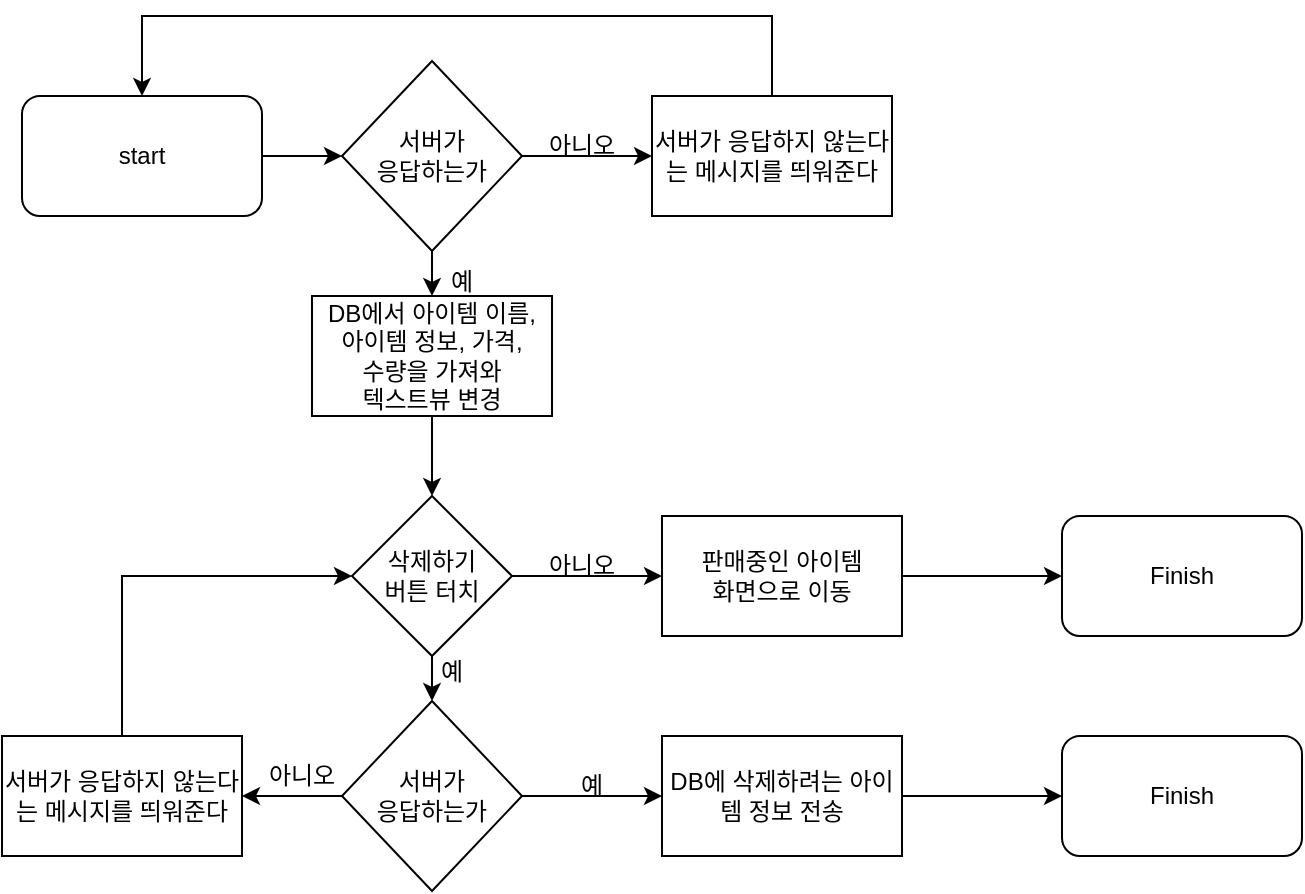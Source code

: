 <mxfile version="16.0.0" type="device"><diagram id="C5RBs43oDa-KdzZeNtuy" name="Page-1"><mxGraphModel dx="1422" dy="737" grid="1" gridSize="10" guides="1" tooltips="1" connect="1" arrows="1" fold="1" page="1" pageScale="1" pageWidth="827" pageHeight="1169" math="0" shadow="0"><root><mxCell id="WIyWlLk6GJQsqaUBKTNV-0"/><mxCell id="WIyWlLk6GJQsqaUBKTNV-1" parent="WIyWlLk6GJQsqaUBKTNV-0"/><mxCell id="mHre_pXTw7-upoVTV16B-0" value="" style="edgeStyle=orthogonalEdgeStyle;rounded=0;orthogonalLoop=1;jettySize=auto;html=1;" edge="1" parent="WIyWlLk6GJQsqaUBKTNV-1" source="mHre_pXTw7-upoVTV16B-1" target="mHre_pXTw7-upoVTV16B-4"><mxGeometry relative="1" as="geometry"/></mxCell><mxCell id="mHre_pXTw7-upoVTV16B-1" value="start" style="rounded=1;whiteSpace=wrap;html=1;" vertex="1" parent="WIyWlLk6GJQsqaUBKTNV-1"><mxGeometry x="99" y="130" width="120" height="60" as="geometry"/></mxCell><mxCell id="mHre_pXTw7-upoVTV16B-2" value="" style="edgeStyle=orthogonalEdgeStyle;rounded=0;orthogonalLoop=1;jettySize=auto;html=1;" edge="1" parent="WIyWlLk6GJQsqaUBKTNV-1" source="mHre_pXTw7-upoVTV16B-4" target="mHre_pXTw7-upoVTV16B-6"><mxGeometry relative="1" as="geometry"/></mxCell><mxCell id="mHre_pXTw7-upoVTV16B-3" value="" style="edgeStyle=orthogonalEdgeStyle;rounded=0;orthogonalLoop=1;jettySize=auto;html=1;" edge="1" parent="WIyWlLk6GJQsqaUBKTNV-1" source="mHre_pXTw7-upoVTV16B-4"><mxGeometry relative="1" as="geometry"><mxPoint x="414" y="160" as="targetPoint"/></mxGeometry></mxCell><mxCell id="mHre_pXTw7-upoVTV16B-4" value="서버가 &lt;br&gt;응답하는가" style="rhombus;whiteSpace=wrap;html=1;" vertex="1" parent="WIyWlLk6GJQsqaUBKTNV-1"><mxGeometry x="259" y="112.5" width="90" height="95" as="geometry"/></mxCell><mxCell id="mHre_pXTw7-upoVTV16B-32" style="edgeStyle=orthogonalEdgeStyle;rounded=0;orthogonalLoop=1;jettySize=auto;html=1;entryX=0.5;entryY=0;entryDx=0;entryDy=0;" edge="1" parent="WIyWlLk6GJQsqaUBKTNV-1" source="mHre_pXTw7-upoVTV16B-6" target="mHre_pXTw7-upoVTV16B-12"><mxGeometry relative="1" as="geometry"/></mxCell><mxCell id="mHre_pXTw7-upoVTV16B-6" value="DB에서 아이템 이름, 아이템 정보, 가격, &lt;br&gt;수량을 가져와 &lt;br&gt;텍스트뷰 변경" style="whiteSpace=wrap;html=1;" vertex="1" parent="WIyWlLk6GJQsqaUBKTNV-1"><mxGeometry x="244" y="230" width="120" height="60" as="geometry"/></mxCell><mxCell id="mHre_pXTw7-upoVTV16B-7" style="edgeStyle=orthogonalEdgeStyle;rounded=0;orthogonalLoop=1;jettySize=auto;html=1;entryX=0.5;entryY=0;entryDx=0;entryDy=0;" edge="1" parent="WIyWlLk6GJQsqaUBKTNV-1" target="mHre_pXTw7-upoVTV16B-1"><mxGeometry relative="1" as="geometry"><mxPoint x="419" y="60" as="targetPoint"/><Array as="points"><mxPoint x="474" y="90"/><mxPoint x="159" y="90"/></Array><mxPoint x="474" y="130" as="sourcePoint"/></mxGeometry></mxCell><mxCell id="mHre_pXTw7-upoVTV16B-8" value="예" style="text;html=1;strokeColor=none;fillColor=none;align=center;verticalAlign=middle;whiteSpace=wrap;rounded=0;" vertex="1" parent="WIyWlLk6GJQsqaUBKTNV-1"><mxGeometry x="289" y="207.5" width="60" height="30" as="geometry"/></mxCell><mxCell id="mHre_pXTw7-upoVTV16B-9" value="아니오" style="text;html=1;strokeColor=none;fillColor=none;align=center;verticalAlign=middle;whiteSpace=wrap;rounded=0;" vertex="1" parent="WIyWlLk6GJQsqaUBKTNV-1"><mxGeometry x="349" y="140" width="60" height="30" as="geometry"/></mxCell><mxCell id="mHre_pXTw7-upoVTV16B-10" value="" style="edgeStyle=orthogonalEdgeStyle;rounded=0;orthogonalLoop=1;jettySize=auto;html=1;" edge="1" parent="WIyWlLk6GJQsqaUBKTNV-1" source="mHre_pXTw7-upoVTV16B-12" target="mHre_pXTw7-upoVTV16B-16"><mxGeometry relative="1" as="geometry"/></mxCell><mxCell id="mHre_pXTw7-upoVTV16B-11" value="" style="edgeStyle=orthogonalEdgeStyle;rounded=0;orthogonalLoop=1;jettySize=auto;html=1;" edge="1" parent="WIyWlLk6GJQsqaUBKTNV-1" source="mHre_pXTw7-upoVTV16B-12" target="mHre_pXTw7-upoVTV16B-20"><mxGeometry relative="1" as="geometry"/></mxCell><mxCell id="mHre_pXTw7-upoVTV16B-12" value="삭제하기&lt;br&gt;버튼 터치" style="rhombus;whiteSpace=wrap;html=1;" vertex="1" parent="WIyWlLk6GJQsqaUBKTNV-1"><mxGeometry x="264" y="330" width="80" height="80" as="geometry"/></mxCell><mxCell id="mHre_pXTw7-upoVTV16B-13" value="" style="edgeStyle=orthogonalEdgeStyle;rounded=0;orthogonalLoop=1;jettySize=auto;html=1;" edge="1" parent="WIyWlLk6GJQsqaUBKTNV-1" source="mHre_pXTw7-upoVTV16B-14" target="mHre_pXTw7-upoVTV16B-26"><mxGeometry relative="1" as="geometry"/></mxCell><mxCell id="mHre_pXTw7-upoVTV16B-14" value="DB에 삭제하려는 아이템 정보 전송" style="whiteSpace=wrap;html=1;" vertex="1" parent="WIyWlLk6GJQsqaUBKTNV-1"><mxGeometry x="419" y="450" width="120" height="60" as="geometry"/></mxCell><mxCell id="mHre_pXTw7-upoVTV16B-15" value="" style="edgeStyle=orthogonalEdgeStyle;rounded=0;orthogonalLoop=1;jettySize=auto;html=1;" edge="1" parent="WIyWlLk6GJQsqaUBKTNV-1" source="mHre_pXTw7-upoVTV16B-16" target="mHre_pXTw7-upoVTV16B-17"><mxGeometry relative="1" as="geometry"/></mxCell><mxCell id="mHre_pXTw7-upoVTV16B-16" value="판매중인 아이템 &lt;br&gt;화면으로 이동" style="whiteSpace=wrap;html=1;" vertex="1" parent="WIyWlLk6GJQsqaUBKTNV-1"><mxGeometry x="419" y="340" width="120" height="60" as="geometry"/></mxCell><mxCell id="mHre_pXTw7-upoVTV16B-17" value="Finish" style="rounded=1;whiteSpace=wrap;html=1;" vertex="1" parent="WIyWlLk6GJQsqaUBKTNV-1"><mxGeometry x="619" y="340" width="120" height="60" as="geometry"/></mxCell><mxCell id="mHre_pXTw7-upoVTV16B-18" value="" style="edgeStyle=orthogonalEdgeStyle;rounded=0;orthogonalLoop=1;jettySize=auto;html=1;" edge="1" parent="WIyWlLk6GJQsqaUBKTNV-1" source="mHre_pXTw7-upoVTV16B-20" target="mHre_pXTw7-upoVTV16B-25"><mxGeometry relative="1" as="geometry"/></mxCell><mxCell id="mHre_pXTw7-upoVTV16B-19" value="" style="edgeStyle=orthogonalEdgeStyle;rounded=0;orthogonalLoop=1;jettySize=auto;html=1;" edge="1" parent="WIyWlLk6GJQsqaUBKTNV-1" source="mHre_pXTw7-upoVTV16B-20" target="mHre_pXTw7-upoVTV16B-14"><mxGeometry relative="1" as="geometry"/></mxCell><mxCell id="mHre_pXTw7-upoVTV16B-20" value="서버가 &lt;br&gt;응답하는가" style="rhombus;whiteSpace=wrap;html=1;" vertex="1" parent="WIyWlLk6GJQsqaUBKTNV-1"><mxGeometry x="259" y="432.5" width="90" height="95" as="geometry"/></mxCell><mxCell id="mHre_pXTw7-upoVTV16B-21" value="예" style="text;html=1;strokeColor=none;fillColor=none;align=center;verticalAlign=middle;whiteSpace=wrap;rounded=0;" vertex="1" parent="WIyWlLk6GJQsqaUBKTNV-1"><mxGeometry x="284" y="402.5" width="60" height="30" as="geometry"/></mxCell><mxCell id="mHre_pXTw7-upoVTV16B-22" value="아니오" style="text;html=1;strokeColor=none;fillColor=none;align=center;verticalAlign=middle;whiteSpace=wrap;rounded=0;" vertex="1" parent="WIyWlLk6GJQsqaUBKTNV-1"><mxGeometry x="349" y="350" width="60" height="30" as="geometry"/></mxCell><mxCell id="mHre_pXTw7-upoVTV16B-23" value="서버가 응답하지 않는다는 메시지를 띄워준다" style="rounded=0;whiteSpace=wrap;html=1;" vertex="1" parent="WIyWlLk6GJQsqaUBKTNV-1"><mxGeometry x="414" y="130" width="120" height="60" as="geometry"/></mxCell><mxCell id="mHre_pXTw7-upoVTV16B-24" style="edgeStyle=orthogonalEdgeStyle;rounded=0;orthogonalLoop=1;jettySize=auto;html=1;entryX=0;entryY=0.5;entryDx=0;entryDy=0;" edge="1" parent="WIyWlLk6GJQsqaUBKTNV-1" source="mHre_pXTw7-upoVTV16B-25" target="mHre_pXTw7-upoVTV16B-12"><mxGeometry relative="1" as="geometry"><Array as="points"><mxPoint x="149" y="370"/></Array></mxGeometry></mxCell><mxCell id="mHre_pXTw7-upoVTV16B-25" value="서버가 응답하지 않는다는 메시지를 띄워준다" style="rounded=0;whiteSpace=wrap;html=1;" vertex="1" parent="WIyWlLk6GJQsqaUBKTNV-1"><mxGeometry x="89" y="450" width="120" height="60" as="geometry"/></mxCell><mxCell id="mHre_pXTw7-upoVTV16B-26" value="Finish" style="rounded=1;whiteSpace=wrap;html=1;" vertex="1" parent="WIyWlLk6GJQsqaUBKTNV-1"><mxGeometry x="619" y="450" width="120" height="60" as="geometry"/></mxCell><mxCell id="mHre_pXTw7-upoVTV16B-27" value="아니오" style="text;html=1;strokeColor=none;fillColor=none;align=center;verticalAlign=middle;whiteSpace=wrap;rounded=0;" vertex="1" parent="WIyWlLk6GJQsqaUBKTNV-1"><mxGeometry x="209" y="460" width="60" height="20" as="geometry"/></mxCell><mxCell id="mHre_pXTw7-upoVTV16B-28" value="예" style="text;html=1;strokeColor=none;fillColor=none;align=center;verticalAlign=middle;whiteSpace=wrap;rounded=0;" vertex="1" parent="WIyWlLk6GJQsqaUBKTNV-1"><mxGeometry x="354" y="460" width="60" height="30" as="geometry"/></mxCell></root></mxGraphModel></diagram></mxfile>
